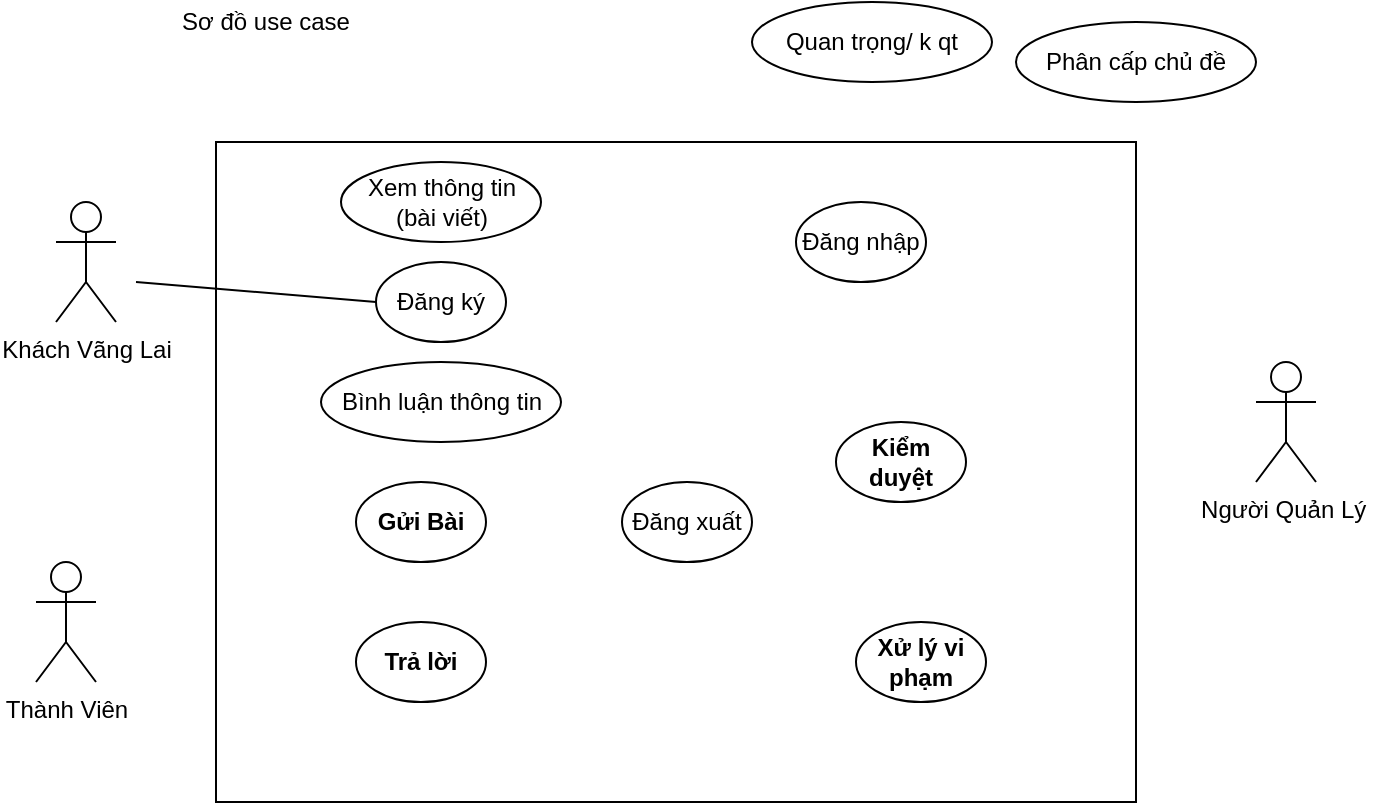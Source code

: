 <mxfile version="13.9.9" type="device"><diagram id="BIvF_vVTOi3teDwgOfB9" name="Page-1"><mxGraphModel dx="1024" dy="601" grid="1" gridSize="10" guides="1" tooltips="1" connect="1" arrows="1" fold="1" page="1" pageScale="1" pageWidth="850" pageHeight="1100" math="0" shadow="0"><root><mxCell id="0"/><mxCell id="1" parent="0"/><mxCell id="Bu1-G0kj1gkf4Dx7vdBg-2" value="" style="rounded=0;whiteSpace=wrap;html=1;" vertex="1" parent="1"><mxGeometry x="190" y="170" width="460" height="330" as="geometry"/></mxCell><mxCell id="Bu1-G0kj1gkf4Dx7vdBg-3" value="Sơ đồ use case" style="text;html=1;strokeColor=none;fillColor=none;align=center;verticalAlign=middle;whiteSpace=wrap;rounded=0;" vertex="1" parent="1"><mxGeometry x="140" y="100" width="150" height="20" as="geometry"/></mxCell><mxCell id="Bu1-G0kj1gkf4Dx7vdBg-4" value="Thành Viên" style="shape=umlActor;verticalLabelPosition=bottom;verticalAlign=top;html=1;outlineConnect=0;" vertex="1" parent="1"><mxGeometry x="100" y="380" width="30" height="60" as="geometry"/></mxCell><mxCell id="Bu1-G0kj1gkf4Dx7vdBg-5" value="Khách Vãng Lai" style="shape=umlActor;verticalLabelPosition=bottom;verticalAlign=top;html=1;outlineConnect=0;" vertex="1" parent="1"><mxGeometry x="110" y="200" width="30" height="60" as="geometry"/></mxCell><mxCell id="Bu1-G0kj1gkf4Dx7vdBg-6" value="Người Quản Lý&amp;nbsp;" style="shape=umlActor;verticalLabelPosition=bottom;verticalAlign=top;html=1;outlineConnect=0;" vertex="1" parent="1"><mxGeometry x="710" y="280" width="30" height="60" as="geometry"/></mxCell><mxCell id="Bu1-G0kj1gkf4Dx7vdBg-7" value="Xem thông tin&lt;br&gt;(bài viết)" style="ellipse;whiteSpace=wrap;html=1;" vertex="1" parent="1"><mxGeometry x="252.5" y="180" width="100" height="40" as="geometry"/></mxCell><mxCell id="Bu1-G0kj1gkf4Dx7vdBg-8" value="Bình luận thông tin" style="ellipse;whiteSpace=wrap;html=1;" vertex="1" parent="1"><mxGeometry x="242.5" y="280" width="120" height="40" as="geometry"/></mxCell><mxCell id="Bu1-G0kj1gkf4Dx7vdBg-9" value="Đăng nhập" style="ellipse;whiteSpace=wrap;html=1;" vertex="1" parent="1"><mxGeometry x="480" y="200" width="65" height="40" as="geometry"/></mxCell><mxCell id="Bu1-G0kj1gkf4Dx7vdBg-10" value="Đăng xuất" style="ellipse;whiteSpace=wrap;html=1;" vertex="1" parent="1"><mxGeometry x="393" y="340" width="65" height="40" as="geometry"/></mxCell><mxCell id="Bu1-G0kj1gkf4Dx7vdBg-11" value="&lt;b&gt;Gửi Bài&lt;/b&gt;" style="ellipse;whiteSpace=wrap;html=1;" vertex="1" parent="1"><mxGeometry x="260" y="340" width="65" height="40" as="geometry"/></mxCell><mxCell id="Bu1-G0kj1gkf4Dx7vdBg-12" value="&lt;b&gt;Trả lời&lt;/b&gt;" style="ellipse;whiteSpace=wrap;html=1;" vertex="1" parent="1"><mxGeometry x="260" y="410" width="65" height="40" as="geometry"/></mxCell><mxCell id="Bu1-G0kj1gkf4Dx7vdBg-13" value="&lt;b&gt;Kiểm duyệt&lt;/b&gt;" style="ellipse;whiteSpace=wrap;html=1;" vertex="1" parent="1"><mxGeometry x="500" y="310" width="65" height="40" as="geometry"/></mxCell><mxCell id="Bu1-G0kj1gkf4Dx7vdBg-14" value="&lt;b&gt;Xử lý vi phạm&lt;/b&gt;" style="ellipse;whiteSpace=wrap;html=1;" vertex="1" parent="1"><mxGeometry x="510" y="410" width="65" height="40" as="geometry"/></mxCell><mxCell id="Bu1-G0kj1gkf4Dx7vdBg-15" value="Phân cấp chủ đề" style="ellipse;whiteSpace=wrap;html=1;" vertex="1" parent="1"><mxGeometry x="590" y="110" width="120" height="40" as="geometry"/></mxCell><mxCell id="Bu1-G0kj1gkf4Dx7vdBg-16" value="Quan trọng/ k qt" style="ellipse;whiteSpace=wrap;html=1;" vertex="1" parent="1"><mxGeometry x="458" y="100" width="120" height="40" as="geometry"/></mxCell><mxCell id="Bu1-G0kj1gkf4Dx7vdBg-17" value="Đăng ký" style="ellipse;whiteSpace=wrap;html=1;" vertex="1" parent="1"><mxGeometry x="270" y="230" width="65" height="40" as="geometry"/></mxCell><mxCell id="Bu1-G0kj1gkf4Dx7vdBg-18" value="" style="endArrow=none;html=1;entryX=0;entryY=0.5;entryDx=0;entryDy=0;" edge="1" parent="1" target="Bu1-G0kj1gkf4Dx7vdBg-17"><mxGeometry width="50" height="50" relative="1" as="geometry"><mxPoint x="150" y="240" as="sourcePoint"/><mxPoint x="450" y="350" as="targetPoint"/></mxGeometry></mxCell></root></mxGraphModel></diagram></mxfile>